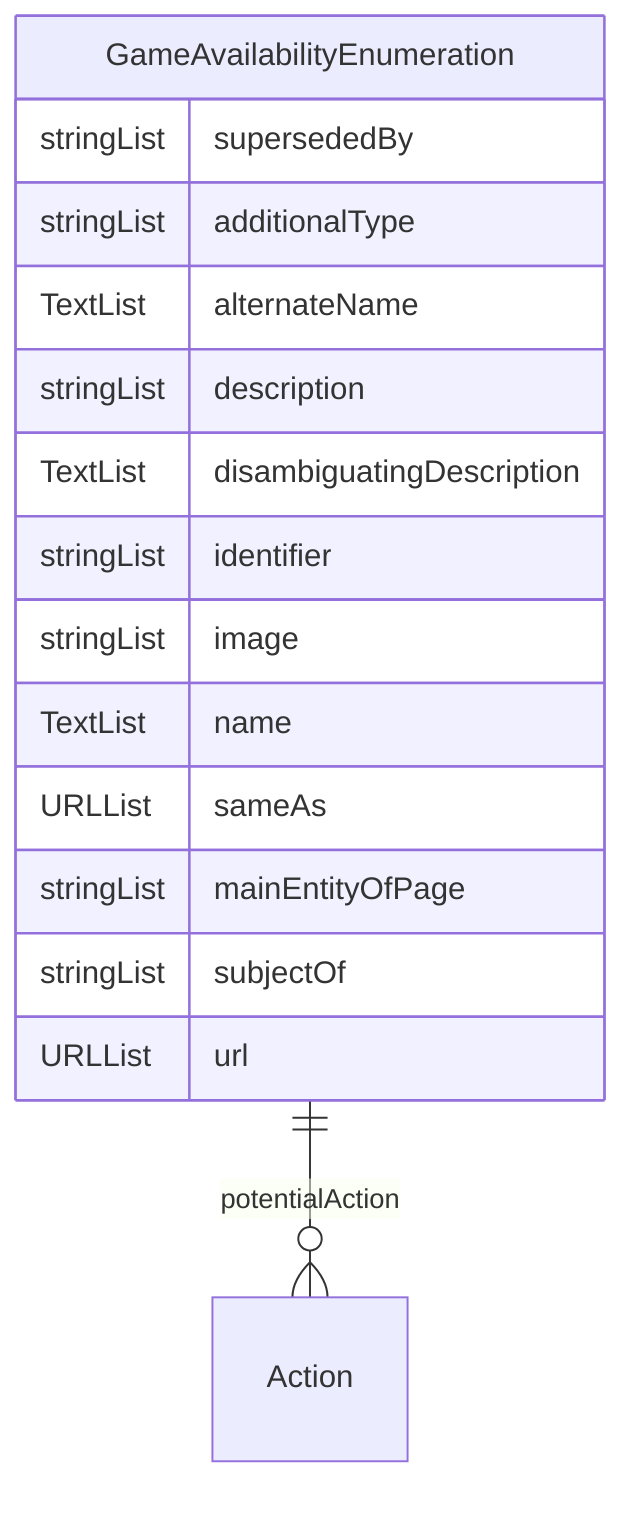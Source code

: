 erDiagram
GameAvailabilityEnumeration {
    stringList supersededBy  
    stringList additionalType  
    TextList alternateName  
    stringList description  
    TextList disambiguatingDescription  
    stringList identifier  
    stringList image  
    TextList name  
    URLList sameAs  
    stringList mainEntityOfPage  
    stringList subjectOf  
    URLList url  
}

GameAvailabilityEnumeration ||--}o Action : "potentialAction"